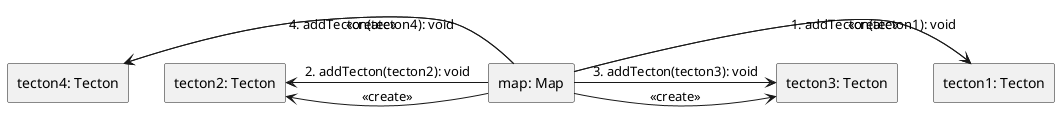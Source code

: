 
@startuml diagram1
skinparam linestyle ortho
rectangle "map: Map" as 1
rectangle "tecton1: Tecton" as 2.1
rectangle "tecton2: Tecton" as 2.2
rectangle "tecton3: Tecton" as 2.3
rectangle "tecton4: Tecton" as 2.4

1 -right-> 2.1: <<create>>
1 -right-> 2.1: 1. addTecton(tecton1): void

1 -left-> 2.2: <<create>>
1 -left-> 2.2: 2. addTecton(tecton2): void

1 -right-> 2.3: <<create>>
1 -left-> 2.3: 3. addTecton(tecton3): void

1 -right-> 2.4: <<create>>
1 -left-> 2.4: 4. addTecton(tecton4): void

@enduml
